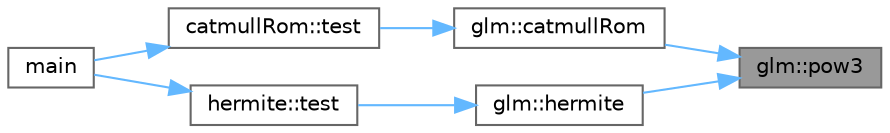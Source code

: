 digraph "glm::pow3"
{
 // LATEX_PDF_SIZE
  bgcolor="transparent";
  edge [fontname=Helvetica,fontsize=10,labelfontname=Helvetica,labelfontsize=10];
  node [fontname=Helvetica,fontsize=10,shape=box,height=0.2,width=0.4];
  rankdir="RL";
  Node1 [id="Node000001",label="glm::pow3",height=0.2,width=0.4,color="gray40", fillcolor="grey60", style="filled", fontcolor="black",tooltip=" "];
  Node1 -> Node2 [id="edge1_Node000001_Node000002",dir="back",color="steelblue1",style="solid",tooltip=" "];
  Node2 [id="Node000002",label="glm::catmullRom",height=0.2,width=0.4,color="grey40", fillcolor="white", style="filled",URL="$group__gtx__spline.html#ga8119c04f8210fd0d292757565cd6918d",tooltip=" "];
  Node2 -> Node3 [id="edge2_Node000002_Node000003",dir="back",color="steelblue1",style="solid",tooltip=" "];
  Node3 [id="Node000003",label="catmullRom::test",height=0.2,width=0.4,color="grey40", fillcolor="white", style="filled",URL="$namespacecatmull_rom.html#ad4ba71c002342c10fa3046cceb2fdd41",tooltip=" "];
  Node3 -> Node4 [id="edge3_Node000003_Node000004",dir="back",color="steelblue1",style="solid",tooltip=" "];
  Node4 [id="Node000004",label="main",height=0.2,width=0.4,color="grey40", fillcolor="white", style="filled",URL="$_classes_2lib_2glm_2test_2gtx_2gtx__spline_8cpp.html#ae66f6b31b5ad750f1fe042a706a4e3d4",tooltip=" "];
  Node1 -> Node5 [id="edge4_Node000001_Node000005",dir="back",color="steelblue1",style="solid",tooltip=" "];
  Node5 [id="Node000005",label="glm::hermite",height=0.2,width=0.4,color="grey40", fillcolor="white", style="filled",URL="$group__gtx__spline.html#gaa69e143f6374d32f934a8edeaa50bac9",tooltip=" "];
  Node5 -> Node6 [id="edge5_Node000005_Node000006",dir="back",color="steelblue1",style="solid",tooltip=" "];
  Node6 [id="Node000006",label="hermite::test",height=0.2,width=0.4,color="grey40", fillcolor="white", style="filled",URL="$namespacehermite.html#ab7741b9318e838ad8d583d32f30578ec",tooltip=" "];
  Node6 -> Node4 [id="edge6_Node000006_Node000004",dir="back",color="steelblue1",style="solid",tooltip=" "];
}
